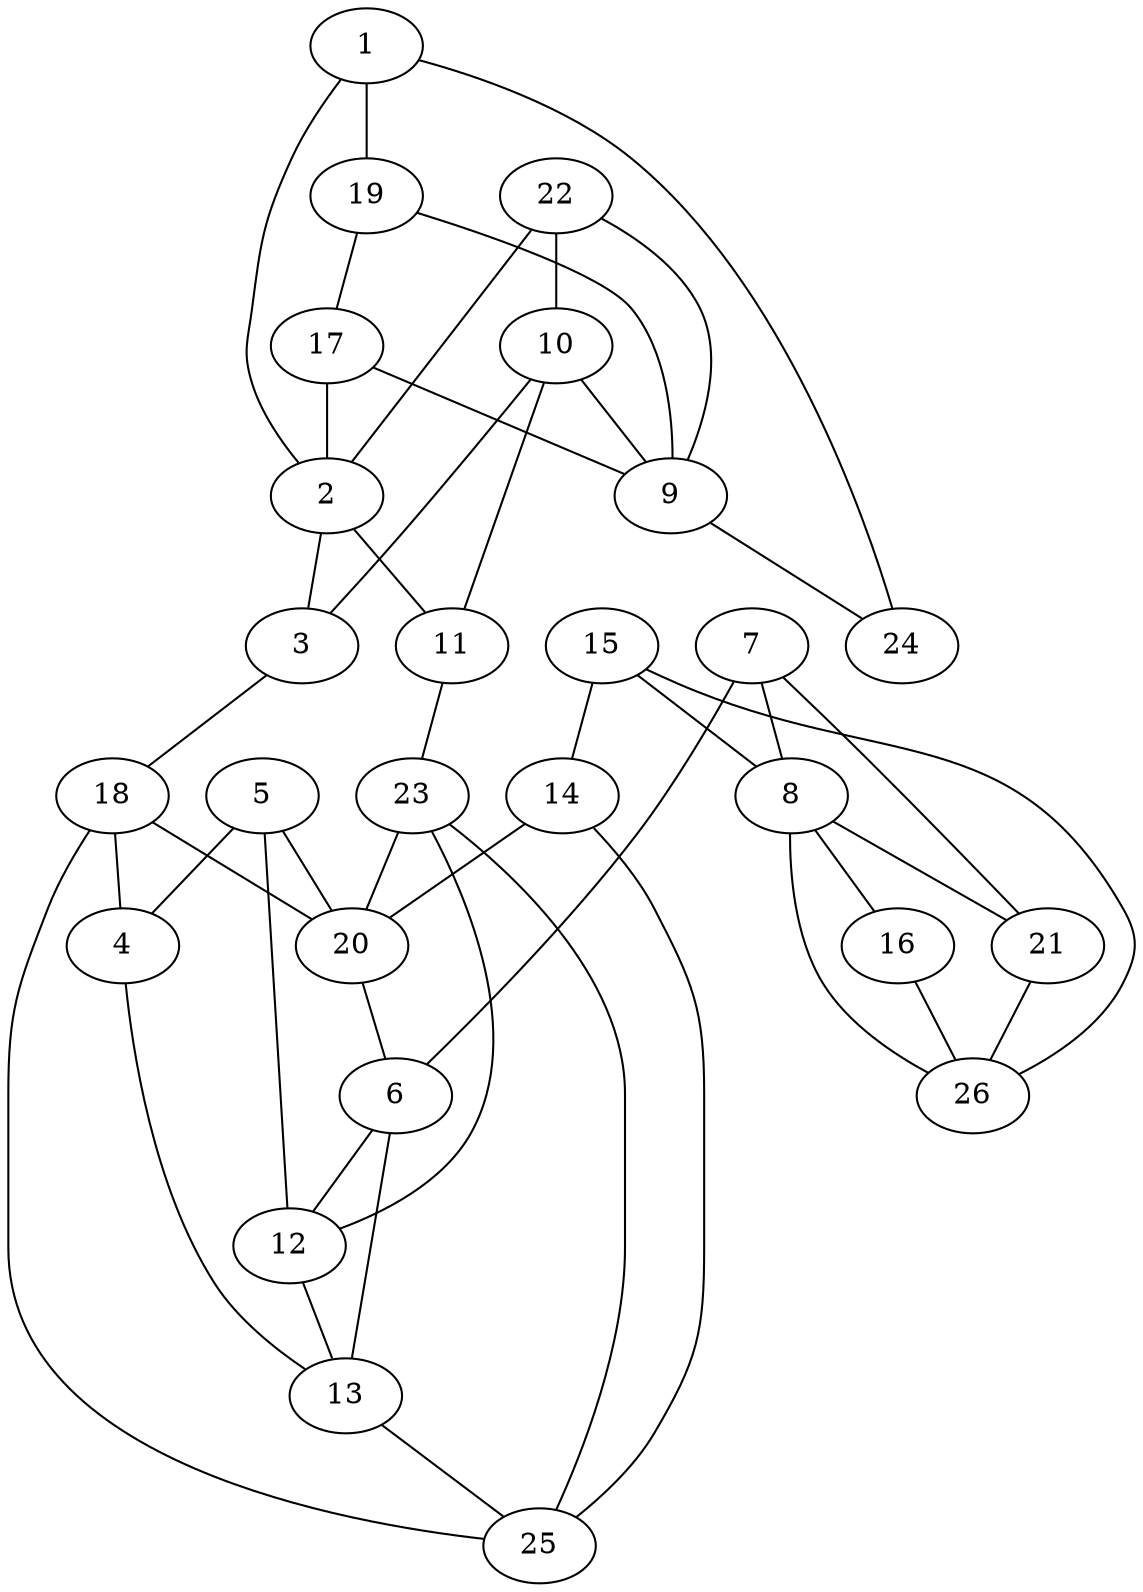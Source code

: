 graph pdb1kag {
	1	 [aaLength=13,
		sequence=GKSTIGRQLAQQL,
		type=0];
	2	 [aaLength=10,
		sequence=SDQEIEKRTG,
		type=0];
	1 -- 2	 [distance0="19.33799",
		frequency=1,
		type0=1];
	19	 [aaLength=4,
		sequence=IFLV,
		type=1];
	1 -- 19	 [distance0="22.38741",
		frequency=1,
		type0=3];
	3	 [aaLength=27,
		sequence=DVGWVFDLEGEEGFRDREEKVINELTE,
		type=0];
	2 -- 3	 [distance0="13.13439",
		distance1="1.0",
		frequency=2,
		type0=1,
		type1=4];
	11	 [aaLength=27,
		sequence=DVGWVFDLEGEEGFRDREEKVINELTE,
		type=0];
	2 -- 11	 [distance0="22.20848",
		frequency=1,
		type0=3];
	18	 [aaLength=4,
		sequence=IVLA,
		type=1];
	3 -- 18	 [distance0="3.0",
		frequency=1,
		type0=4];
	4	 [aaLength=4,
		sequence=GSVK,
		type=0];
	13	 [aaLength=12,
		sequence=SRETRNRLSARG,
		type=0];
	4 -- 13	 [distance0="8.0875",
		frequency=1,
		type0=2];
	5	 [aaLength=12,
		sequence=SRETRNRLSARG,
		type=0];
	5 -- 4	 [distance0="11.47688",
		frequency=1,
		type0=1];
	12	 [aaLength=4,
		sequence=GSVK,
		type=0];
	5 -- 12	 [distance0="18.69706",
		frequency=1,
		type0=3];
	20	 [aaLength=5,
		sequence=VVVYL,
		type=1];
	5 -- 20	 [distance0="0.0",
		frequency=1,
		type0=5];
	6	 [aaLength=7,
		sequence=TIEKQLA,
		type=0];
	6 -- 13	 [distance0="22.89414",
		frequency=1,
		type0=2];
	6 -- 12	 [distance0="24.82401",
		frequency=1,
		type0=3];
	7	 [aaLength=20,
		sequence=PREVLEALANERNPLYEEIA,
		type=0];
	7 -- 6	 [distance0="26.73026",
		frequency=1,
		type0=2];
	8	 [aaLength=14,
		sequence=SAKVVANQIIHMLE,
		type=0];
	7 -- 8	 [distance0="34.29097",
		frequency=1,
		type0=3];
	21	 [aaLength=3,
		sequence=VTI,
		type=1];
	7 -- 21	 [distance0="1.0",
		frequency=1,
		type0=4];
	16	 [aaLength=13,
		sequence=SAKVVANQIIHML,
		type=0];
	8 -- 16	 [distance0="20.35633",
		frequency=1,
		type0=1];
	8 -- 21	 [distance0="26.21882",
		frequency=1,
		type0=2];
	26	 [aaLength=3,
		sequence=VTI,
		type=1];
	8 -- 26	 [distance0="26.21882",
		frequency=1,
		type0=3];
	9	 [aaLength=14,
		sequence=GKSTIGRQLAQQLN,
		type=0];
	9 -- 19	 [distance0="19.58394",
		frequency=1,
		type0=1];
	24	 [aaLength=4,
		sequence=IFLV,
		type=1];
	9 -- 24	 [distance0="19.58394",
		frequency=1,
		type0=2];
	10	 [aaLength=10,
		sequence=SDQEIEKRTG,
		type=0];
	10 -- 3	 [distance0="21.84266",
		frequency=1,
		type0=2];
	10 -- 9	 [distance0="23.28988",
		frequency=1,
		type0=3];
	10 -- 11	 [distance0="14.37688",
		distance1="1.0",
		frequency=2,
		type0=1,
		type1=4];
	23	 [aaLength=4,
		sequence=IVLA,
		type=1];
	11 -- 23	 [distance0="3.0",
		frequency=1,
		type0=4];
	12 -- 13	 [distance0="7.154875",
		distance1="0.0",
		frequency=2,
		type0=1,
		type1=5];
	25	 [aaLength=5,
		sequence=VVVYL,
		type=1];
	13 -- 25	 [distance0="0.0",
		frequency=1,
		type0=5];
	14	 [aaLength=7,
		sequence=TIEKQLA,
		type=0];
	14 -- 20	 [distance0="12.31705",
		frequency=1,
		type0=1];
	14 -- 25	 [distance0="12.31705",
		frequency=1,
		type0=2];
	15	 [aaLength=20,
		sequence=PREVLEALANERNPLYEEIA,
		type=0];
	15 -- 8	 [distance0="30.35004",
		frequency=1,
		type0=3];
	15 -- 14	 [distance0="28.12405",
		frequency=1,
		type0=2];
	15 -- 26	 [distance0="1.0",
		frequency=1,
		type0=4];
	16 -- 26	 [distance0="12.60295",
		frequency=1,
		type0=2];
	17	 [aaLength=4,
		sequence=EFYD,
		type=1];
	17 -- 2	 [distance0="23.88393",
		distance1="0.0",
		frequency=2,
		type0=3,
		type1=5];
	17 -- 9	 [distance0="22.96803",
		frequency=1,
		type0=2];
	18 -- 4	 [distance0="3.0",
		frequency=1,
		type0=4];
	18 -- 20	 [distance0="23.0",
		frequency=1,
		type0=2];
	18 -- 25	 [distance0="23.0",
		frequency=1,
		type0=3];
	19 -- 17	 [distance0="20.0",
		frequency=1,
		type0=4];
	20 -- 6	 [distance0="2.0",
		frequency=1,
		type0=4];
	21 -- 26	 [distance0="0.0",
		frequency=1,
		type0=1];
	22	 [aaLength=4,
		sequence=EFYD,
		type=1];
	22 -- 2	 [distance0="23.88393",
		frequency=1,
		type0=3];
	22 -- 10	 [distance0="0.0",
		frequency=1,
		type0=5];
	22 -- 9	 [distance0="22.96803",
		frequency=1,
		type0=2];
	23 -- 12	 [distance0="3.0",
		frequency=1,
		type0=4];
	23 -- 20	 [distance0="23.0",
		frequency=1,
		type0=2];
	23 -- 25	 [distance0="23.0",
		frequency=1,
		type0=3];
	24 -- 1	 [distance0="22.38741",
		frequency=1,
		type0=3];
}
